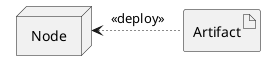 @startuml
skinparam backgroundcolor transparent
node Node
artifact Artifact

Node <-[dotted]r- Artifact: <<deploy>>

@enduml
